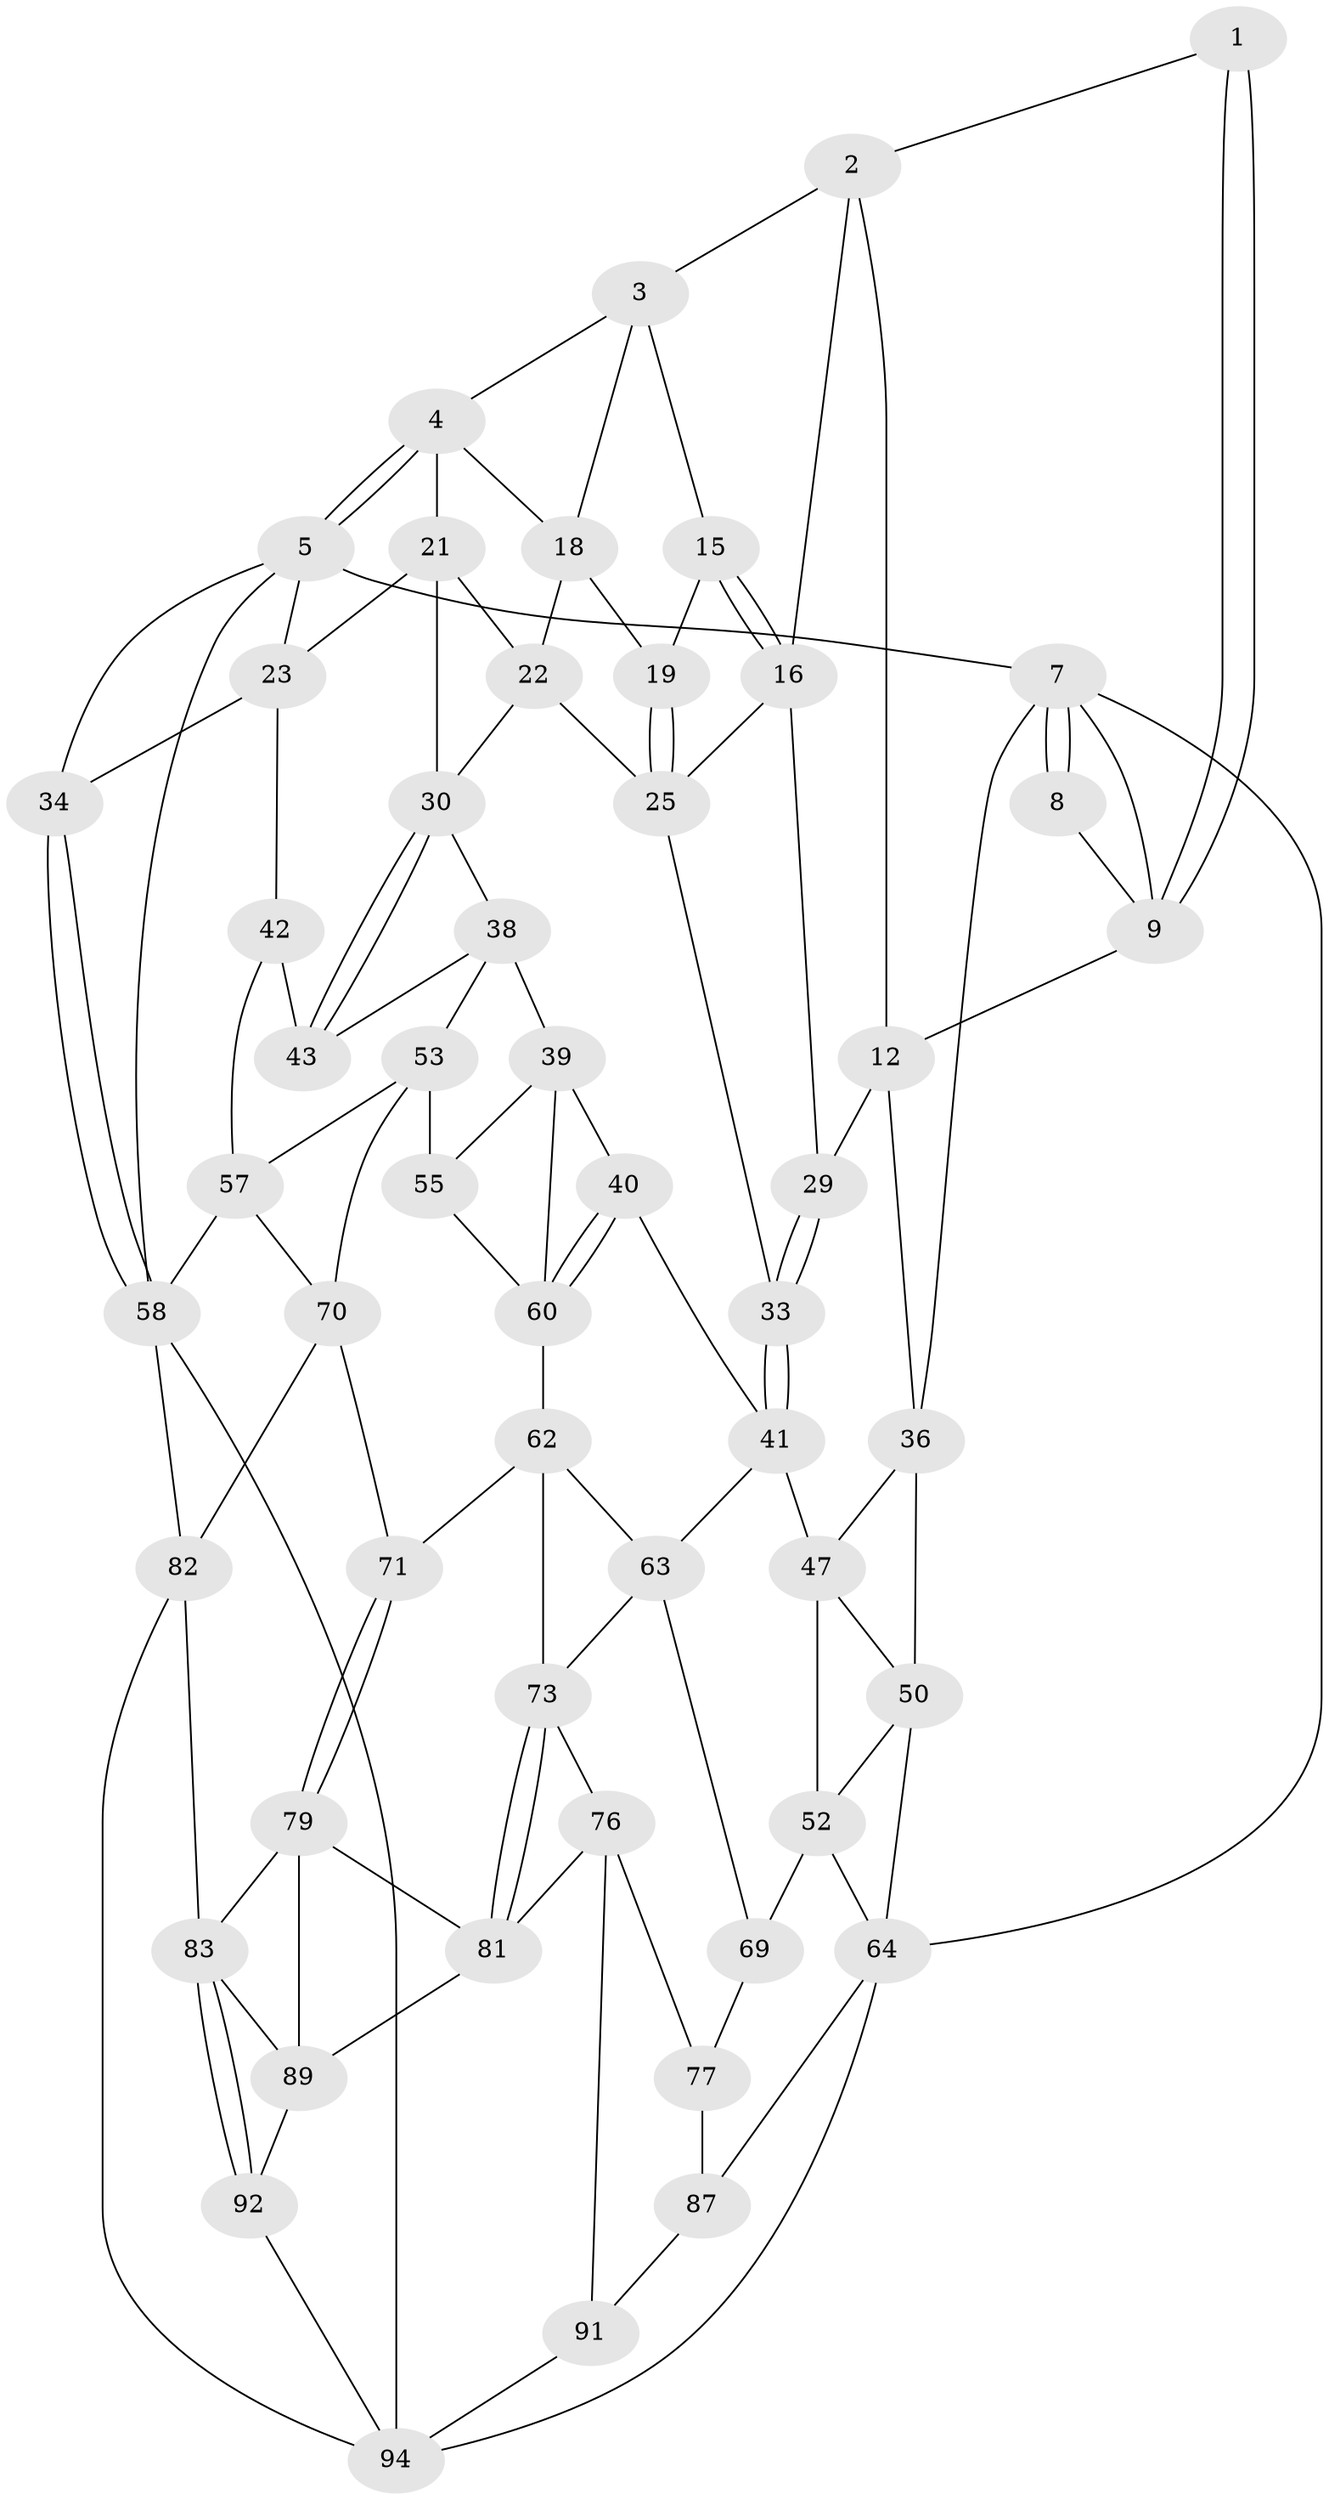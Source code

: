 // Generated by graph-tools (version 1.1) at 2025/24/03/03/25 07:24:39]
// undirected, 54 vertices, 114 edges
graph export_dot {
graph [start="1"]
  node [color=gray90,style=filled];
  1 [pos="+0.2854770589931498+0"];
  2 [pos="+0.2861492453614556+0",super="+11"];
  3 [pos="+0.34235660429417564+0",super="+14"];
  4 [pos="+0.6691433686148583+0",super="+17"];
  5 [pos="+1+0",super="+6"];
  7 [pos="+0+0",super="+32"];
  8 [pos="+0.005715717897738311+0"];
  9 [pos="+0.1466638820448232+0.1801503008212966",super="+10"];
  12 [pos="+0.27083608363881845+0.2654249006421724",super="+13"];
  15 [pos="+0.44562653678214853+0.07743312488085836"];
  16 [pos="+0.42250630995498323+0.1304029492935966",super="+26"];
  18 [pos="+0.5803053057084959+0.016623918849125043",super="+20"];
  19 [pos="+0.5410024130729264+0.10139853618074775"];
  21 [pos="+0.6826493941499903+0.17622599054079924",super="+24"];
  22 [pos="+0.6293915792065256+0.1981724811865452",super="+27"];
  23 [pos="+0.8441851877187566+0.1823569896813918",super="+35"];
  25 [pos="+0.46447970475148437+0.20378089642555003",super="+28"];
  29 [pos="+0.32750060533929354+0.2655550865016621"];
  30 [pos="+0.7925824546080649+0.2443016005357648",super="+31"];
  33 [pos="+0.45937713007360526+0.39441392558250393"];
  34 [pos="+1+0.3712086354722187"];
  36 [pos="+0.19995807077694397+0.30739213818668526",super="+37"];
  38 [pos="+0.6263935489784053+0.4288168084531347",super="+45"];
  39 [pos="+0.5819885558033202+0.44511989910206756",super="+56"];
  40 [pos="+0.4871805900382867+0.45166445465109945"];
  41 [pos="+0.4824820023637734+0.4515482427894427",super="+46"];
  42 [pos="+0.8952753530380367+0.3842390538353228",super="+49"];
  43 [pos="+0.7974399672256263+0.29763394186354",super="+44"];
  47 [pos="+0.297709429786961+0.4826507678858231",super="+48"];
  50 [pos="+0.13238236559656327+0.4342377832874072",super="+51"];
  52 [pos="+0.10270234733015826+0.5873144376515869",super="+67"];
  53 [pos="+0.6764790085565582+0.6583645980434454",super="+54"];
  55 [pos="+0.5902674188586072+0.6134546793780112"];
  57 [pos="+0.8537344032002266+0.569497770245602",super="+59"];
  58 [pos="+1+0.6443743227261813",super="+66"];
  60 [pos="+0.5425358091723488+0.5741881598765965",super="+61"];
  62 [pos="+0.40756180825360494+0.6313837275324429",super="+72"];
  63 [pos="+0.3725420355228515+0.5863547694601462",super="+68"];
  64 [pos="+0+0.6916492409235677",super="+65"];
  69 [pos="+0.05945417825762463+0.7190494846242642"];
  70 [pos="+0.6572004004628036+0.7372964666059025",super="+75"];
  71 [pos="+0.6407453459954152+0.7469017863738346"];
  73 [pos="+0.4039192784074736+0.7883553490071578",super="+74"];
  76 [pos="+0.17195200540678593+0.8358065393385532",super="+86"];
  77 [pos="+0.12831155492584087+0.8076656097217687",super="+78"];
  79 [pos="+0.5806594492933701+0.8318286129961238",super="+80"];
  81 [pos="+0.43988250331930184+0.8725924599903373",super="+85"];
  82 [pos="+0.8228550533149311+0.8836003014242636",super="+88"];
  83 [pos="+0.7274333713863312+0.925447700218802",super="+84"];
  87 [pos="+0+1",super="+90"];
  89 [pos="+0.6053389257346099+1",super="+93"];
  91 [pos="+0.3266404398836445+1"];
  92 [pos="+0.6195883207345687+1"];
  94 [pos="+0.8378166521678038+1",super="+95"];
  1 -- 2;
  1 -- 9;
  1 -- 9;
  2 -- 3;
  2 -- 16;
  2 -- 12;
  3 -- 4;
  3 -- 18;
  3 -- 15;
  4 -- 5;
  4 -- 5;
  4 -- 18;
  4 -- 21;
  5 -- 23;
  5 -- 34;
  5 -- 58;
  5 -- 7;
  7 -- 8;
  7 -- 8;
  7 -- 64;
  7 -- 9;
  7 -- 36;
  8 -- 9;
  9 -- 12;
  12 -- 29;
  12 -- 36;
  15 -- 16;
  15 -- 16;
  15 -- 19;
  16 -- 25;
  16 -- 29;
  18 -- 19;
  18 -- 22;
  19 -- 25;
  19 -- 25;
  21 -- 22;
  21 -- 30;
  21 -- 23;
  22 -- 25;
  22 -- 30;
  23 -- 34;
  23 -- 42;
  25 -- 33;
  29 -- 33;
  29 -- 33;
  30 -- 43;
  30 -- 43;
  30 -- 38;
  33 -- 41;
  33 -- 41;
  34 -- 58;
  34 -- 58;
  36 -- 47;
  36 -- 50;
  38 -- 39;
  38 -- 43;
  38 -- 53;
  39 -- 40;
  39 -- 60;
  39 -- 55;
  40 -- 41;
  40 -- 60;
  40 -- 60;
  41 -- 47;
  41 -- 63;
  42 -- 43 [weight=2];
  42 -- 57;
  47 -- 52;
  47 -- 50;
  50 -- 52;
  50 -- 64;
  52 -- 64;
  52 -- 69;
  53 -- 57;
  53 -- 70;
  53 -- 55;
  55 -- 60;
  57 -- 58;
  57 -- 70;
  58 -- 94;
  58 -- 82;
  60 -- 62;
  62 -- 63;
  62 -- 73;
  62 -- 71;
  63 -- 69;
  63 -- 73;
  64 -- 87;
  64 -- 94;
  69 -- 77;
  70 -- 71;
  70 -- 82;
  71 -- 79;
  71 -- 79;
  73 -- 81;
  73 -- 81;
  73 -- 76;
  76 -- 77;
  76 -- 91;
  76 -- 81;
  77 -- 87 [weight=2];
  79 -- 81;
  79 -- 89;
  79 -- 83;
  81 -- 89;
  82 -- 83;
  82 -- 94;
  83 -- 92;
  83 -- 92;
  83 -- 89;
  87 -- 91;
  89 -- 92;
  91 -- 94;
  92 -- 94;
}

